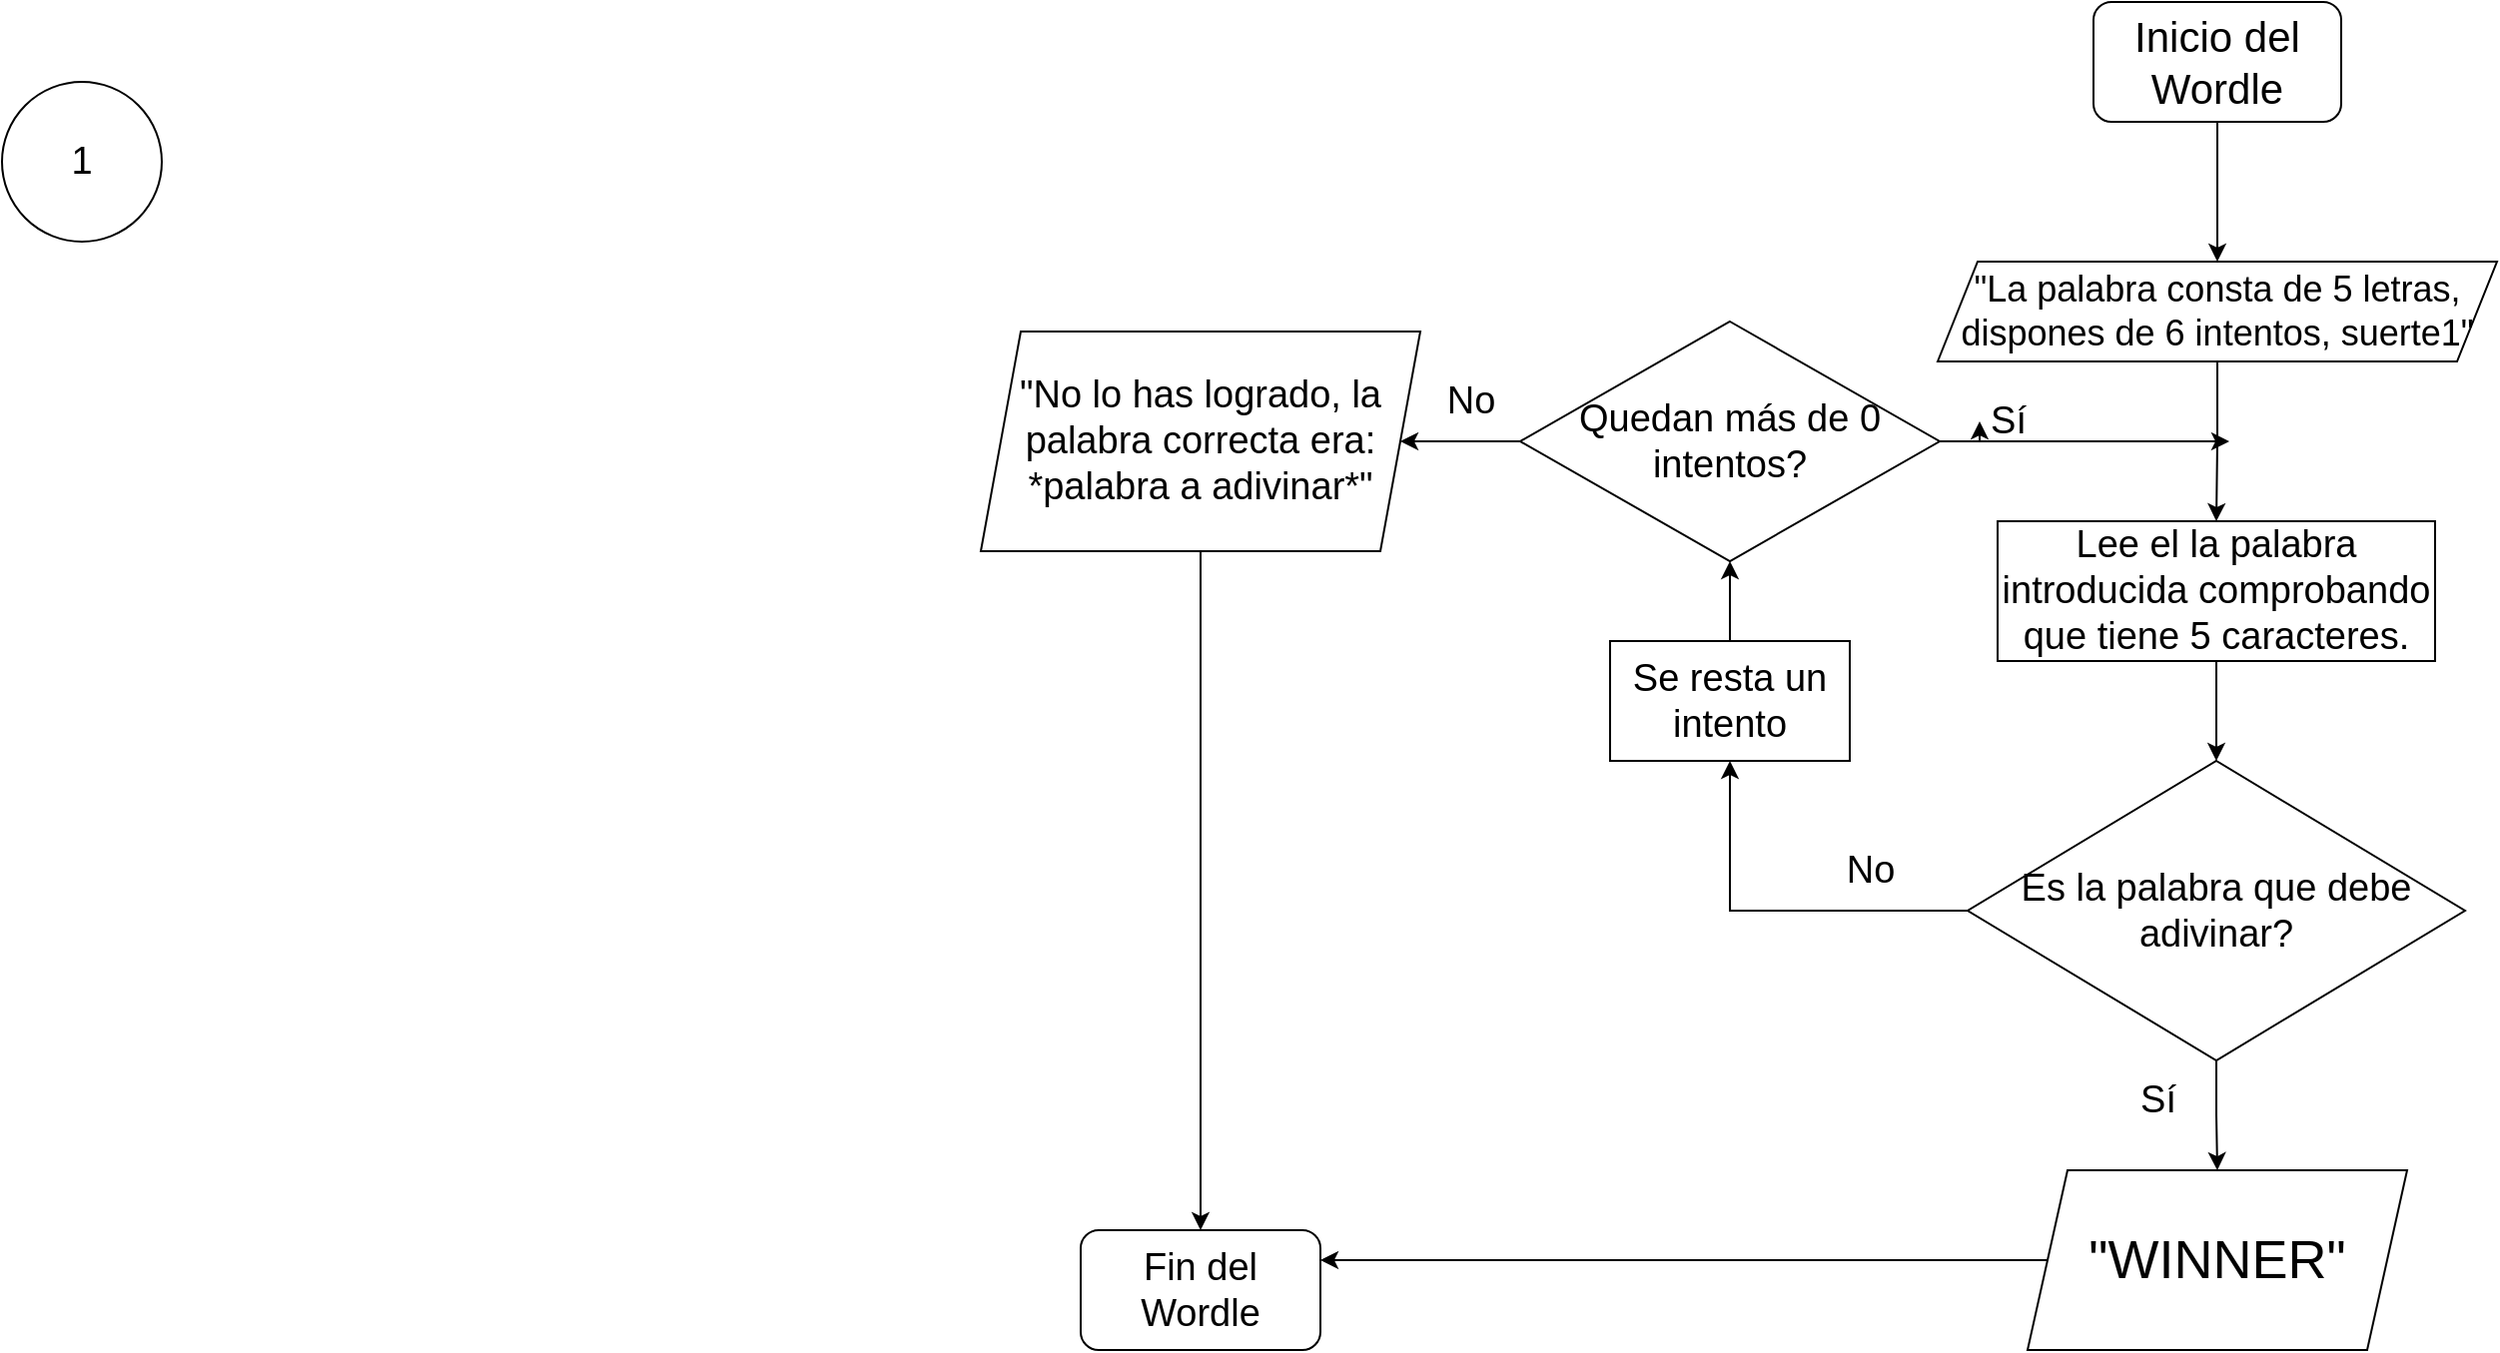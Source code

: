 <mxfile version="23.1.0" type="github">
  <diagram name="Página-1" id="_J_0oa2rCSg37kWWBLiF">
    <mxGraphModel dx="2390" dy="846" grid="1" gridSize="10" guides="1" tooltips="1" connect="1" arrows="1" fold="1" page="1" pageScale="1" pageWidth="827" pageHeight="1169" math="0" shadow="0">
      <root>
        <mxCell id="0" />
        <mxCell id="1" parent="0" />
        <mxCell id="B1qj2pslxbooKWosbfYo-4" style="edgeStyle=orthogonalEdgeStyle;rounded=0;orthogonalLoop=1;jettySize=auto;html=1;" parent="1" source="B1qj2pslxbooKWosbfYo-1" target="B1qj2pslxbooKWosbfYo-2" edge="1">
          <mxGeometry relative="1" as="geometry" />
        </mxCell>
        <mxCell id="B1qj2pslxbooKWosbfYo-1" value="&lt;font style=&quot;font-size: 21px;&quot;&gt;Inicio del Wordle&lt;/font&gt;" style="rounded=1;whiteSpace=wrap;html=1;" parent="1" vertex="1">
          <mxGeometry x="597" width="124" height="60" as="geometry" />
        </mxCell>
        <mxCell id="B1qj2pslxbooKWosbfYo-8" style="edgeStyle=orthogonalEdgeStyle;rounded=0;orthogonalLoop=1;jettySize=auto;html=1;" parent="1" source="B1qj2pslxbooKWosbfYo-2" target="B1qj2pslxbooKWosbfYo-5" edge="1">
          <mxGeometry relative="1" as="geometry" />
        </mxCell>
        <mxCell id="B1qj2pslxbooKWosbfYo-2" value="&lt;font style=&quot;font-size: 18px;&quot;&gt;&quot;La palabra consta de 5 letras, dispones de 6 intentos, suerte1&quot;&lt;/font&gt;" style="shape=parallelogram;perimeter=parallelogramPerimeter;whiteSpace=wrap;html=1;fixedSize=1;" parent="1" vertex="1">
          <mxGeometry x="519" y="130" width="280" height="50" as="geometry" />
        </mxCell>
        <mxCell id="B1qj2pslxbooKWosbfYo-16" style="edgeStyle=orthogonalEdgeStyle;rounded=0;orthogonalLoop=1;jettySize=auto;html=1;" parent="1" source="B1qj2pslxbooKWosbfYo-5" target="B1qj2pslxbooKWosbfYo-7" edge="1">
          <mxGeometry relative="1" as="geometry" />
        </mxCell>
        <mxCell id="B1qj2pslxbooKWosbfYo-5" value="&lt;font style=&quot;font-size: 19px;&quot;&gt;Lee el la palabra introducida comprobando que tiene 5 caracteres.&lt;/font&gt;" style="rounded=0;whiteSpace=wrap;html=1;" parent="1" vertex="1">
          <mxGeometry x="549" y="260" width="219" height="70" as="geometry" />
        </mxCell>
        <mxCell id="B1qj2pslxbooKWosbfYo-12" style="edgeStyle=orthogonalEdgeStyle;rounded=0;orthogonalLoop=1;jettySize=auto;html=1;" parent="1" source="B1qj2pslxbooKWosbfYo-22" edge="1">
          <mxGeometry relative="1" as="geometry">
            <mxPoint x="665" y="220" as="targetPoint" />
            <Array as="points">
              <mxPoint x="415" y="220" />
            </Array>
          </mxGeometry>
        </mxCell>
        <mxCell id="B1qj2pslxbooKWosbfYo-30" style="edgeStyle=orthogonalEdgeStyle;rounded=0;orthogonalLoop=1;jettySize=auto;html=1;entryX=0.5;entryY=0;entryDx=0;entryDy=0;" parent="1" source="B1qj2pslxbooKWosbfYo-7" target="B1qj2pslxbooKWosbfYo-29" edge="1">
          <mxGeometry relative="1" as="geometry" />
        </mxCell>
        <mxCell id="B1qj2pslxbooKWosbfYo-7" value="&lt;font style=&quot;font-size: 19px;&quot;&gt;Es la palabra que debe adivinar?&lt;/font&gt;" style="rhombus;whiteSpace=wrap;html=1;" parent="1" vertex="1">
          <mxGeometry x="534" y="380" width="249" height="150" as="geometry" />
        </mxCell>
        <mxCell id="B1qj2pslxbooKWosbfYo-10" value="" style="rounded=0;whiteSpace=wrap;html=1;" parent="1" vertex="1">
          <mxGeometry x="649" y="220" width="10" as="geometry" />
        </mxCell>
        <mxCell id="B1qj2pslxbooKWosbfYo-17" value="&lt;font style=&quot;font-size: 19px;&quot;&gt;No&lt;/font&gt;" style="text;html=1;align=center;verticalAlign=middle;resizable=0;points=[];autosize=1;strokeColor=none;fillColor=none;" parent="1" vertex="1">
          <mxGeometry x="460" y="415" width="50" height="40" as="geometry" />
        </mxCell>
        <mxCell id="B1qj2pslxbooKWosbfYo-21" style="edgeStyle=orthogonalEdgeStyle;rounded=0;orthogonalLoop=1;jettySize=auto;html=1;entryX=0.5;entryY=1;entryDx=0;entryDy=0;" parent="1" source="B1qj2pslxbooKWosbfYo-18" target="B1qj2pslxbooKWosbfYo-19" edge="1">
          <mxGeometry relative="1" as="geometry" />
        </mxCell>
        <mxCell id="B1qj2pslxbooKWosbfYo-18" value="&lt;font style=&quot;font-size: 19px;&quot;&gt;Se resta un intento&lt;/font&gt;" style="rounded=0;whiteSpace=wrap;html=1;" parent="1" vertex="1">
          <mxGeometry x="355" y="320" width="120" height="60" as="geometry" />
        </mxCell>
        <mxCell id="B1qj2pslxbooKWosbfYo-20" value="" style="edgeStyle=orthogonalEdgeStyle;rounded=0;orthogonalLoop=1;jettySize=auto;html=1;" parent="1" source="B1qj2pslxbooKWosbfYo-7" edge="1">
          <mxGeometry relative="1" as="geometry">
            <mxPoint x="534" y="455" as="sourcePoint" />
            <mxPoint x="415" y="380" as="targetPoint" />
            <Array as="points">
              <mxPoint x="415" y="455" />
            </Array>
          </mxGeometry>
        </mxCell>
        <mxCell id="B1qj2pslxbooKWosbfYo-25" style="edgeStyle=orthogonalEdgeStyle;rounded=0;orthogonalLoop=1;jettySize=auto;html=1;" parent="1" source="B1qj2pslxbooKWosbfYo-19" target="B1qj2pslxbooKWosbfYo-24" edge="1">
          <mxGeometry relative="1" as="geometry" />
        </mxCell>
        <mxCell id="B1qj2pslxbooKWosbfYo-19" value="&lt;font style=&quot;font-size: 19px;&quot;&gt;Quedan más de 0 intentos?&lt;/font&gt;" style="rhombus;whiteSpace=wrap;html=1;" parent="1" vertex="1">
          <mxGeometry x="310" y="160" width="210" height="120" as="geometry" />
        </mxCell>
        <mxCell id="B1qj2pslxbooKWosbfYo-27" style="edgeStyle=orthogonalEdgeStyle;rounded=0;orthogonalLoop=1;jettySize=auto;html=1;" parent="1" source="B1qj2pslxbooKWosbfYo-24" target="B1qj2pslxbooKWosbfYo-26" edge="1">
          <mxGeometry relative="1" as="geometry" />
        </mxCell>
        <mxCell id="B1qj2pslxbooKWosbfYo-24" value="&lt;font style=&quot;font-size: 19px;&quot;&gt;&quot;No lo has logrado, la palabra correcta era: *palabra a adivinar*&quot;&lt;/font&gt;" style="shape=parallelogram;perimeter=parallelogramPerimeter;whiteSpace=wrap;html=1;fixedSize=1;" parent="1" vertex="1">
          <mxGeometry x="40" y="165" width="220" height="110" as="geometry" />
        </mxCell>
        <mxCell id="B1qj2pslxbooKWosbfYo-26" value="&lt;font style=&quot;font-size: 19px;&quot;&gt;Fin del Wordle&lt;/font&gt;" style="rounded=1;whiteSpace=wrap;html=1;" parent="1" vertex="1">
          <mxGeometry x="90" y="615" width="120" height="60" as="geometry" />
        </mxCell>
        <mxCell id="B1qj2pslxbooKWosbfYo-28" value="&lt;font style=&quot;font-size: 19px;&quot;&gt;No&lt;/font&gt;" style="text;html=1;align=center;verticalAlign=middle;resizable=0;points=[];autosize=1;strokeColor=none;fillColor=none;" parent="1" vertex="1">
          <mxGeometry x="260" y="180" width="50" height="40" as="geometry" />
        </mxCell>
        <mxCell id="B1qj2pslxbooKWosbfYo-34" style="edgeStyle=orthogonalEdgeStyle;rounded=0;orthogonalLoop=1;jettySize=auto;html=1;entryX=1;entryY=0.25;entryDx=0;entryDy=0;" parent="1" source="B1qj2pslxbooKWosbfYo-29" target="B1qj2pslxbooKWosbfYo-26" edge="1">
          <mxGeometry relative="1" as="geometry">
            <mxPoint x="459" y="740.0" as="targetPoint" />
          </mxGeometry>
        </mxCell>
        <mxCell id="B1qj2pslxbooKWosbfYo-29" value="&lt;font style=&quot;font-size: 27px;&quot;&gt;&quot;WINNER&quot;&lt;/font&gt;" style="shape=parallelogram;perimeter=parallelogramPerimeter;whiteSpace=wrap;html=1;fixedSize=1;" parent="1" vertex="1">
          <mxGeometry x="564" y="585" width="190" height="90" as="geometry" />
        </mxCell>
        <mxCell id="B1qj2pslxbooKWosbfYo-31" value="&lt;font style=&quot;font-size: 19px;&quot;&gt;Sí&lt;/font&gt;" style="text;html=1;align=center;verticalAlign=middle;resizable=0;points=[];autosize=1;strokeColor=none;fillColor=none;" parent="1" vertex="1">
          <mxGeometry x="609" y="530" width="40" height="40" as="geometry" />
        </mxCell>
        <mxCell id="mlAmbu3rTwRuS1XDQlZg-1" value="&lt;font style=&quot;font-size: 19px;&quot;&gt;1&lt;/font&gt;" style="ellipse;whiteSpace=wrap;html=1;aspect=fixed;" vertex="1" parent="1">
          <mxGeometry x="-450" y="40" width="80" height="80" as="geometry" />
        </mxCell>
        <mxCell id="mlAmbu3rTwRuS1XDQlZg-2" value="" style="edgeStyle=orthogonalEdgeStyle;rounded=0;orthogonalLoop=1;jettySize=auto;html=1;" edge="1" parent="1" source="B1qj2pslxbooKWosbfYo-19" target="B1qj2pslxbooKWosbfYo-22">
          <mxGeometry relative="1" as="geometry">
            <mxPoint x="665" y="220" as="targetPoint" />
            <Array as="points" />
            <mxPoint x="520" y="220" as="sourcePoint" />
          </mxGeometry>
        </mxCell>
        <mxCell id="B1qj2pslxbooKWosbfYo-22" value="&lt;font style=&quot;font-size: 19px;&quot;&gt;Sí&lt;/font&gt;" style="text;html=1;align=center;verticalAlign=middle;resizable=0;points=[];autosize=1;strokeColor=none;fillColor=none;" parent="1" vertex="1">
          <mxGeometry x="534" y="190" width="40" height="40" as="geometry" />
        </mxCell>
      </root>
    </mxGraphModel>
  </diagram>
</mxfile>
